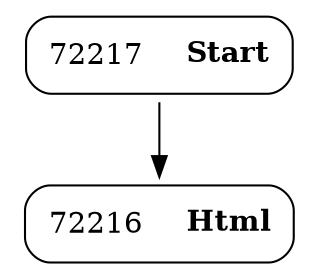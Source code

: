 digraph ast {
node [shape=none];
72217 [label=<<TABLE border='1' cellspacing='0' cellpadding='10' style='rounded' ><TR><TD border='0'>72217</TD><TD border='0'><B>Start</B></TD></TR></TABLE>>];
72217 -> 72216 [weight=2];
72216 [label=<<TABLE border='1' cellspacing='0' cellpadding='10' style='rounded' ><TR><TD border='0'>72216</TD><TD border='0'><B>Html</B></TD></TR></TABLE>>];
}
